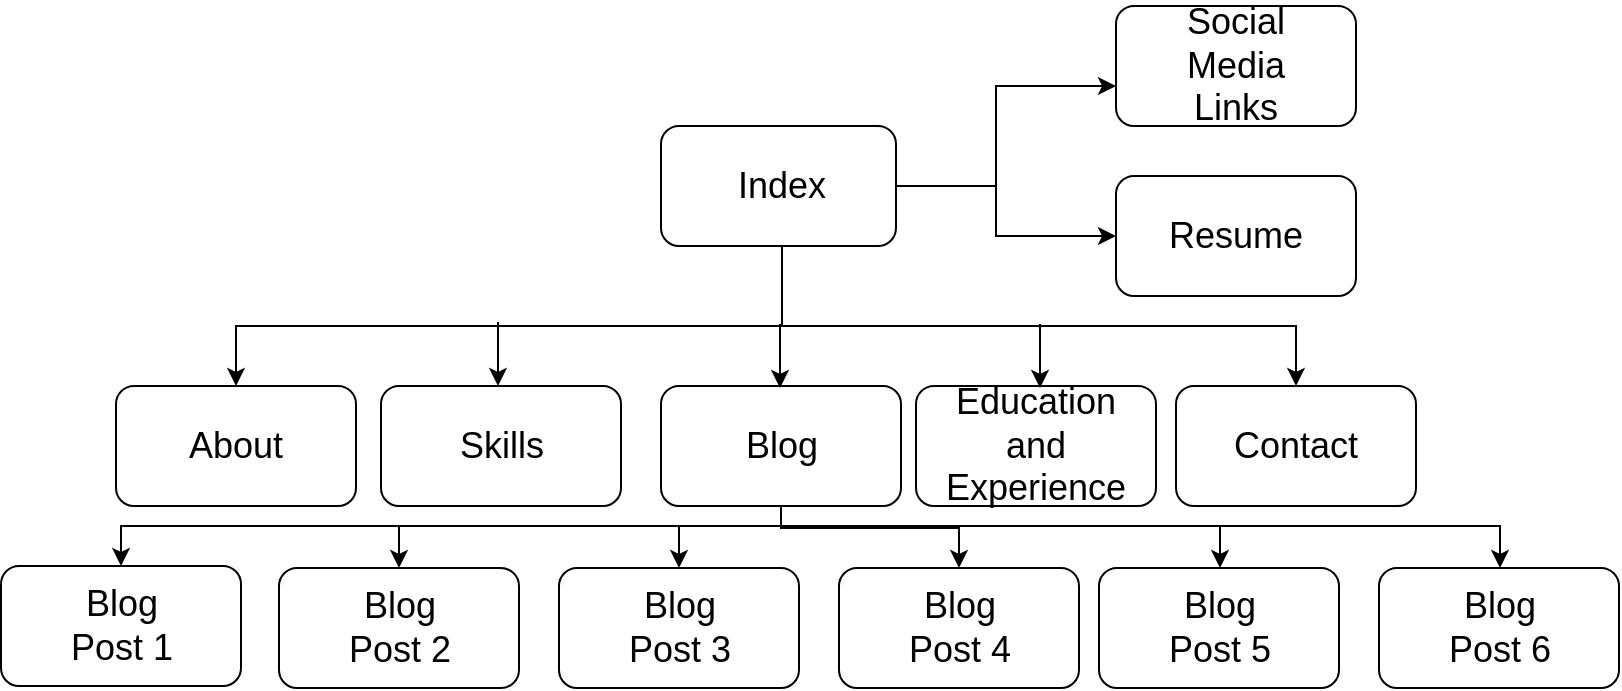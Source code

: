 <mxfile version="21.0.6" type="device"><diagram name="Page-1" id="JBMFayNAOsPZrWg0xXN7"><mxGraphModel dx="1831" dy="1740" grid="1" gridSize="10" guides="1" tooltips="1" connect="1" arrows="1" fold="1" page="1" pageScale="1" pageWidth="827" pageHeight="1169" math="0" shadow="0"><root><mxCell id="0"/><mxCell id="1" parent="0"/><mxCell id="K87zJxV6cMBMO1nP42o0-23" style="edgeStyle=orthogonalEdgeStyle;rounded=0;orthogonalLoop=1;jettySize=auto;html=1;entryX=0.5;entryY=0;entryDx=0;entryDy=0;" edge="1" parent="1" source="K87zJxV6cMBMO1nP42o0-4" target="K87zJxV6cMBMO1nP42o0-6"><mxGeometry relative="1" as="geometry"><mxPoint x="110" y="-830" as="targetPoint"/><Array as="points"><mxPoint x="383" y="-830"/><mxPoint x="110" y="-830"/></Array></mxGeometry></mxCell><mxCell id="K87zJxV6cMBMO1nP42o0-28" style="edgeStyle=orthogonalEdgeStyle;rounded=0;orthogonalLoop=1;jettySize=auto;html=1;entryX=0.5;entryY=0;entryDx=0;entryDy=0;" edge="1" parent="1" source="K87zJxV6cMBMO1nP42o0-4" target="K87zJxV6cMBMO1nP42o0-12"><mxGeometry relative="1" as="geometry"><Array as="points"><mxPoint x="383" y="-830"/><mxPoint x="640" y="-830"/></Array></mxGeometry></mxCell><mxCell id="K87zJxV6cMBMO1nP42o0-30" style="edgeStyle=orthogonalEdgeStyle;rounded=0;orthogonalLoop=1;jettySize=auto;html=1;entryX=0;entryY=0.5;entryDx=0;entryDy=0;" edge="1" parent="1" source="K87zJxV6cMBMO1nP42o0-4"><mxGeometry relative="1" as="geometry"><mxPoint x="550" y="-950" as="targetPoint"/><Array as="points"><mxPoint x="490" y="-900"/><mxPoint x="490" y="-950"/></Array></mxGeometry></mxCell><mxCell id="K87zJxV6cMBMO1nP42o0-31" style="edgeStyle=orthogonalEdgeStyle;rounded=0;orthogonalLoop=1;jettySize=auto;html=1;" edge="1" parent="1" source="K87zJxV6cMBMO1nP42o0-4" target="K87zJxV6cMBMO1nP42o0-19"><mxGeometry relative="1" as="geometry"><Array as="points"><mxPoint x="490" y="-900"/><mxPoint x="490" y="-875"/></Array></mxGeometry></mxCell><mxCell id="K87zJxV6cMBMO1nP42o0-4" value="" style="rounded=1;whiteSpace=wrap;html=1;" vertex="1" parent="1"><mxGeometry x="322.5" y="-930" width="117.5" height="60" as="geometry"/></mxCell><mxCell id="K87zJxV6cMBMO1nP42o0-5" value="&lt;font style=&quot;font-size: 18px;&quot;&gt;Index&lt;/font&gt;" style="text;html=1;strokeColor=none;fillColor=none;align=center;verticalAlign=middle;whiteSpace=wrap;rounded=0;" vertex="1" parent="1"><mxGeometry x="352.5" y="-915" width="60" height="30" as="geometry"/></mxCell><mxCell id="K87zJxV6cMBMO1nP42o0-6" value="" style="rounded=1;whiteSpace=wrap;html=1;" vertex="1" parent="1"><mxGeometry x="50" y="-800" width="120" height="60" as="geometry"/></mxCell><mxCell id="K87zJxV6cMBMO1nP42o0-7" value="&lt;font style=&quot;font-size: 18px;&quot;&gt;About&lt;/font&gt;" style="text;html=1;strokeColor=none;fillColor=none;align=center;verticalAlign=middle;whiteSpace=wrap;rounded=0;" vertex="1" parent="1"><mxGeometry x="80" y="-785" width="60" height="30" as="geometry"/></mxCell><mxCell id="K87zJxV6cMBMO1nP42o0-8" value="" style="rounded=1;whiteSpace=wrap;html=1;" vertex="1" parent="1"><mxGeometry x="182.5" y="-800" width="120" height="60" as="geometry"/></mxCell><mxCell id="K87zJxV6cMBMO1nP42o0-9" value="&lt;font style=&quot;font-size: 18px;&quot;&gt;Skills&lt;/font&gt;" style="text;html=1;strokeColor=none;fillColor=none;align=center;verticalAlign=middle;whiteSpace=wrap;rounded=0;" vertex="1" parent="1"><mxGeometry x="212.5" y="-785" width="60" height="30" as="geometry"/></mxCell><mxCell id="K87zJxV6cMBMO1nP42o0-10" value="" style="rounded=1;whiteSpace=wrap;html=1;" vertex="1" parent="1"><mxGeometry x="450" y="-800" width="120" height="60" as="geometry"/></mxCell><mxCell id="K87zJxV6cMBMO1nP42o0-11" value="&lt;font style=&quot;font-size: 18px;&quot;&gt;Education and Experience&lt;/font&gt;" style="text;html=1;strokeColor=none;fillColor=none;align=center;verticalAlign=middle;whiteSpace=wrap;rounded=0;" vertex="1" parent="1"><mxGeometry x="480" y="-785" width="60" height="30" as="geometry"/></mxCell><mxCell id="K87zJxV6cMBMO1nP42o0-12" value="" style="rounded=1;whiteSpace=wrap;html=1;" vertex="1" parent="1"><mxGeometry x="580" y="-800" width="120" height="60" as="geometry"/></mxCell><mxCell id="K87zJxV6cMBMO1nP42o0-13" value="&lt;font style=&quot;font-size: 18px;&quot;&gt;Contact&lt;/font&gt;" style="text;html=1;strokeColor=none;fillColor=none;align=center;verticalAlign=middle;whiteSpace=wrap;rounded=0;" vertex="1" parent="1"><mxGeometry x="610" y="-785" width="60" height="30" as="geometry"/></mxCell><mxCell id="K87zJxV6cMBMO1nP42o0-45" style="edgeStyle=orthogonalEdgeStyle;rounded=0;orthogonalLoop=1;jettySize=auto;html=1;entryX=0.5;entryY=0;entryDx=0;entryDy=0;" edge="1" parent="1" source="K87zJxV6cMBMO1nP42o0-15" target="K87zJxV6cMBMO1nP42o0-32"><mxGeometry relative="1" as="geometry"><Array as="points"><mxPoint x="382" y="-730"/><mxPoint x="52" y="-730"/></Array></mxGeometry></mxCell><mxCell id="K87zJxV6cMBMO1nP42o0-46" style="edgeStyle=orthogonalEdgeStyle;rounded=0;orthogonalLoop=1;jettySize=auto;html=1;entryX=0.5;entryY=0;entryDx=0;entryDy=0;" edge="1" parent="1" source="K87zJxV6cMBMO1nP42o0-15" target="K87zJxV6cMBMO1nP42o0-38"><mxGeometry relative="1" as="geometry"><Array as="points"><mxPoint x="382" y="-729"/><mxPoint x="472" y="-729"/></Array></mxGeometry></mxCell><mxCell id="K87zJxV6cMBMO1nP42o0-47" style="edgeStyle=orthogonalEdgeStyle;rounded=0;orthogonalLoop=1;jettySize=auto;html=1;entryX=0.5;entryY=0;entryDx=0;entryDy=0;" edge="1" parent="1" source="K87zJxV6cMBMO1nP42o0-15" target="K87zJxV6cMBMO1nP42o0-36"><mxGeometry relative="1" as="geometry"><Array as="points"><mxPoint x="382" y="-730"/><mxPoint x="332" y="-730"/></Array></mxGeometry></mxCell><mxCell id="K87zJxV6cMBMO1nP42o0-49" style="edgeStyle=orthogonalEdgeStyle;rounded=0;orthogonalLoop=1;jettySize=auto;html=1;entryX=0.5;entryY=0;entryDx=0;entryDy=0;" edge="1" parent="1" source="K87zJxV6cMBMO1nP42o0-15" target="K87zJxV6cMBMO1nP42o0-34"><mxGeometry relative="1" as="geometry"><Array as="points"><mxPoint x="382" y="-730"/><mxPoint x="192" y="-730"/></Array></mxGeometry></mxCell><mxCell id="K87zJxV6cMBMO1nP42o0-50" style="edgeStyle=orthogonalEdgeStyle;rounded=0;orthogonalLoop=1;jettySize=auto;html=1;" edge="1" parent="1" source="K87zJxV6cMBMO1nP42o0-15" target="K87zJxV6cMBMO1nP42o0-40"><mxGeometry relative="1" as="geometry"><Array as="points"><mxPoint x="382" y="-730"/><mxPoint x="602" y="-730"/></Array></mxGeometry></mxCell><mxCell id="K87zJxV6cMBMO1nP42o0-51" style="edgeStyle=orthogonalEdgeStyle;rounded=0;orthogonalLoop=1;jettySize=auto;html=1;" edge="1" parent="1" source="K87zJxV6cMBMO1nP42o0-15" target="K87zJxV6cMBMO1nP42o0-42"><mxGeometry relative="1" as="geometry"><Array as="points"><mxPoint x="382" y="-730"/><mxPoint x="742" y="-730"/></Array></mxGeometry></mxCell><mxCell id="K87zJxV6cMBMO1nP42o0-15" value="" style="rounded=1;whiteSpace=wrap;html=1;" vertex="1" parent="1"><mxGeometry x="322.5" y="-800" width="120" height="60" as="geometry"/></mxCell><mxCell id="K87zJxV6cMBMO1nP42o0-16" value="&lt;font style=&quot;font-size: 18px;&quot;&gt;Blog&lt;br&gt;&lt;/font&gt;" style="text;html=1;strokeColor=none;fillColor=none;align=center;verticalAlign=middle;whiteSpace=wrap;rounded=0;" vertex="1" parent="1"><mxGeometry x="352.5" y="-785" width="60" height="30" as="geometry"/></mxCell><mxCell id="K87zJxV6cMBMO1nP42o0-17" value="" style="rounded=1;whiteSpace=wrap;html=1;" vertex="1" parent="1"><mxGeometry x="550" y="-990" width="120" height="60" as="geometry"/></mxCell><mxCell id="K87zJxV6cMBMO1nP42o0-18" value="&lt;font style=&quot;font-size: 18px;&quot;&gt;Social Media Links&lt;/font&gt;" style="text;html=1;strokeColor=none;fillColor=none;align=center;verticalAlign=middle;whiteSpace=wrap;rounded=0;" vertex="1" parent="1"><mxGeometry x="580" y="-975" width="60" height="30" as="geometry"/></mxCell><mxCell id="K87zJxV6cMBMO1nP42o0-19" value="" style="rounded=1;whiteSpace=wrap;html=1;" vertex="1" parent="1"><mxGeometry x="550" y="-905" width="120" height="60" as="geometry"/></mxCell><mxCell id="K87zJxV6cMBMO1nP42o0-20" value="&lt;font style=&quot;font-size: 18px;&quot;&gt;Resume&lt;/font&gt;" style="text;html=1;strokeColor=none;fillColor=none;align=center;verticalAlign=middle;whiteSpace=wrap;rounded=0;" vertex="1" parent="1"><mxGeometry x="580" y="-890" width="60" height="30" as="geometry"/></mxCell><mxCell id="K87zJxV6cMBMO1nP42o0-25" value="" style="endArrow=classic;html=1;rounded=0;" edge="1" parent="1"><mxGeometry width="50" height="50" relative="1" as="geometry"><mxPoint x="241" y="-832" as="sourcePoint"/><mxPoint x="241" y="-800" as="targetPoint"/></mxGeometry></mxCell><mxCell id="K87zJxV6cMBMO1nP42o0-26" value="" style="endArrow=classic;html=1;rounded=0;" edge="1" parent="1"><mxGeometry width="50" height="50" relative="1" as="geometry"><mxPoint x="382" y="-831" as="sourcePoint"/><mxPoint x="382" y="-799" as="targetPoint"/></mxGeometry></mxCell><mxCell id="K87zJxV6cMBMO1nP42o0-29" value="" style="endArrow=classic;html=1;rounded=0;" edge="1" parent="1"><mxGeometry width="50" height="50" relative="1" as="geometry"><mxPoint x="512" y="-831" as="sourcePoint"/><mxPoint x="512" y="-799" as="targetPoint"/></mxGeometry></mxCell><mxCell id="K87zJxV6cMBMO1nP42o0-32" value="" style="rounded=1;whiteSpace=wrap;html=1;" vertex="1" parent="1"><mxGeometry x="-7.5" y="-710" width="120" height="60" as="geometry"/></mxCell><mxCell id="K87zJxV6cMBMO1nP42o0-33" value="&lt;font style=&quot;font-size: 18px;&quot;&gt;Blog Post 1&lt;br&gt;&lt;/font&gt;" style="text;html=1;strokeColor=none;fillColor=none;align=center;verticalAlign=middle;whiteSpace=wrap;rounded=0;" vertex="1" parent="1"><mxGeometry x="22.5" y="-695" width="60" height="30" as="geometry"/></mxCell><mxCell id="K87zJxV6cMBMO1nP42o0-34" value="" style="rounded=1;whiteSpace=wrap;html=1;" vertex="1" parent="1"><mxGeometry x="131.5" y="-709" width="120" height="60" as="geometry"/></mxCell><mxCell id="K87zJxV6cMBMO1nP42o0-35" value="&lt;font style=&quot;font-size: 18px;&quot;&gt;Blog Post 2&lt;br&gt;&lt;/font&gt;" style="text;html=1;strokeColor=none;fillColor=none;align=center;verticalAlign=middle;whiteSpace=wrap;rounded=0;" vertex="1" parent="1"><mxGeometry x="161.5" y="-694" width="60" height="30" as="geometry"/></mxCell><mxCell id="K87zJxV6cMBMO1nP42o0-36" value="" style="rounded=1;whiteSpace=wrap;html=1;" vertex="1" parent="1"><mxGeometry x="271.5" y="-709" width="120" height="60" as="geometry"/></mxCell><mxCell id="K87zJxV6cMBMO1nP42o0-37" value="&lt;font style=&quot;font-size: 18px;&quot;&gt;Blog Post 3&lt;br&gt;&lt;/font&gt;" style="text;html=1;strokeColor=none;fillColor=none;align=center;verticalAlign=middle;whiteSpace=wrap;rounded=0;" vertex="1" parent="1"><mxGeometry x="301.5" y="-694" width="60" height="30" as="geometry"/></mxCell><mxCell id="K87zJxV6cMBMO1nP42o0-38" value="" style="rounded=1;whiteSpace=wrap;html=1;" vertex="1" parent="1"><mxGeometry x="411.5" y="-709" width="120" height="60" as="geometry"/></mxCell><mxCell id="K87zJxV6cMBMO1nP42o0-39" value="&lt;font style=&quot;font-size: 18px;&quot;&gt;Blog Post 4&lt;br&gt;&lt;/font&gt;" style="text;html=1;strokeColor=none;fillColor=none;align=center;verticalAlign=middle;whiteSpace=wrap;rounded=0;" vertex="1" parent="1"><mxGeometry x="441.5" y="-694" width="60" height="30" as="geometry"/></mxCell><mxCell id="K87zJxV6cMBMO1nP42o0-40" value="" style="rounded=1;whiteSpace=wrap;html=1;" vertex="1" parent="1"><mxGeometry x="541.5" y="-709" width="120" height="60" as="geometry"/></mxCell><mxCell id="K87zJxV6cMBMO1nP42o0-41" value="&lt;font style=&quot;font-size: 18px;&quot;&gt;Blog Post 5&lt;br&gt;&lt;/font&gt;" style="text;html=1;strokeColor=none;fillColor=none;align=center;verticalAlign=middle;whiteSpace=wrap;rounded=0;" vertex="1" parent="1"><mxGeometry x="571.5" y="-694" width="60" height="30" as="geometry"/></mxCell><mxCell id="K87zJxV6cMBMO1nP42o0-42" value="" style="rounded=1;whiteSpace=wrap;html=1;" vertex="1" parent="1"><mxGeometry x="681.5" y="-709" width="120" height="60" as="geometry"/></mxCell><mxCell id="K87zJxV6cMBMO1nP42o0-43" value="&lt;font style=&quot;font-size: 18px;&quot;&gt;Blog Post 6&lt;br&gt;&lt;/font&gt;" style="text;html=1;strokeColor=none;fillColor=none;align=center;verticalAlign=middle;whiteSpace=wrap;rounded=0;" vertex="1" parent="1"><mxGeometry x="711.5" y="-694" width="60" height="30" as="geometry"/></mxCell></root></mxGraphModel></diagram></mxfile>